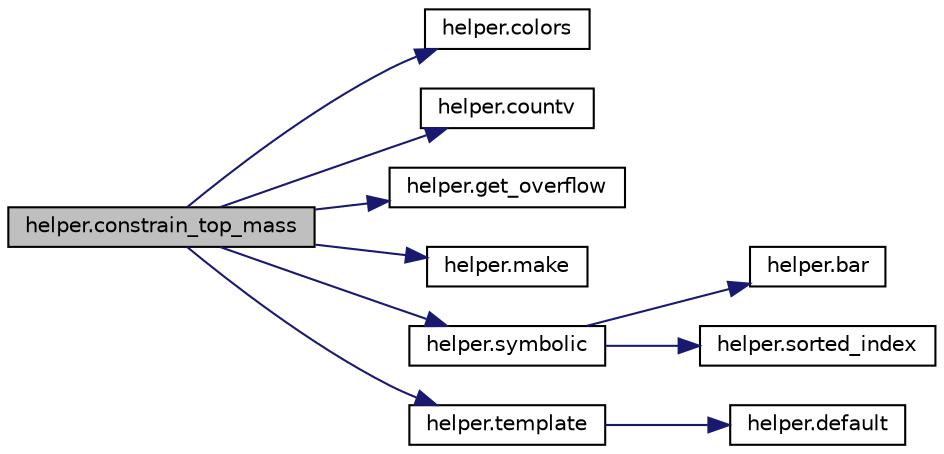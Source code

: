 digraph "helper.constrain_top_mass"
{
 // INTERACTIVE_SVG=YES
 // LATEX_PDF_SIZE
  edge [fontname="Helvetica",fontsize="10",labelfontname="Helvetica",labelfontsize="10"];
  node [fontname="Helvetica",fontsize="10",shape=record];
  rankdir="LR";
  Node1 [label="helper.constrain_top_mass",height=0.2,width=0.4,color="black", fillcolor="grey75", style="filled", fontcolor="black",tooltip=" "];
  Node1 -> Node2 [color="midnightblue",fontsize="10",style="solid",fontname="Helvetica"];
  Node2 [label="helper.colors",height=0.2,width=0.4,color="black", fillcolor="white", style="filled",URL="$namespacehelper.html#aacf1627849b8cc8ab7962a0ca52c9d71",tooltip=" "];
  Node1 -> Node3 [color="midnightblue",fontsize="10",style="solid",fontname="Helvetica"];
  Node3 [label="helper.countv",height=0.2,width=0.4,color="black", fillcolor="white", style="filled",URL="$namespacehelper.html#a71efdd0f04ea507270f6ea8de03b1594",tooltip=" "];
  Node1 -> Node4 [color="midnightblue",fontsize="10",style="solid",fontname="Helvetica"];
  Node4 [label="helper.get_overflow",height=0.2,width=0.4,color="black", fillcolor="white", style="filled",URL="$namespacehelper.html#ace4fc6881ed7850ef3a851e899252a71",tooltip=" "];
  Node1 -> Node5 [color="midnightblue",fontsize="10",style="solid",fontname="Helvetica"];
  Node5 [label="helper.make",height=0.2,width=0.4,color="black", fillcolor="white", style="filled",URL="$namespacehelper.html#a54f72d5dfb09f1e84a60de20cda05dd6",tooltip=" "];
  Node1 -> Node6 [color="midnightblue",fontsize="10",style="solid",fontname="Helvetica"];
  Node6 [label="helper.symbolic",height=0.2,width=0.4,color="black", fillcolor="white", style="filled",URL="$namespacehelper.html#a050d854b5c66471454c6096274559f61",tooltip=" "];
  Node6 -> Node7 [color="midnightblue",fontsize="10",style="solid",fontname="Helvetica"];
  Node7 [label="helper.bar",height=0.2,width=0.4,color="black", fillcolor="white", style="filled",URL="$namespacehelper.html#ab60c4dd7f540f108c653b6039bd501fd",tooltip=" "];
  Node6 -> Node8 [color="midnightblue",fontsize="10",style="solid",fontname="Helvetica"];
  Node8 [label="helper.sorted_index",height=0.2,width=0.4,color="black", fillcolor="white", style="filled",URL="$namespacehelper.html#ad480eff0e53877e348187a7ccf699d9d",tooltip=" "];
  Node1 -> Node9 [color="midnightblue",fontsize="10",style="solid",fontname="Helvetica"];
  Node9 [label="helper.template",height=0.2,width=0.4,color="black", fillcolor="white", style="filled",URL="$namespacehelper.html#aebcb7fed73d109f9654edaad65e7a72d",tooltip=" "];
  Node9 -> Node10 [color="midnightblue",fontsize="10",style="solid",fontname="Helvetica"];
  Node10 [label="helper.default",height=0.2,width=0.4,color="black", fillcolor="white", style="filled",URL="$namespacehelper.html#ad3079e9dbe1c11867b1f0477a49352fe",tooltip=" "];
}
